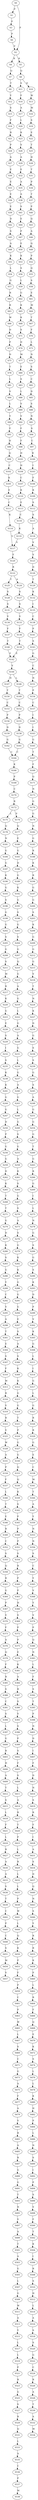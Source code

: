strict digraph  {
	S0 -> S1 [ label = P ];
	S0 -> S2 [ label = P ];
	S1 -> S3 [ label = P ];
	S2 -> S4 [ label = R ];
	S2 -> S5 [ label = K ];
	S3 -> S6 [ label = P ];
	S4 -> S7 [ label = Q ];
	S5 -> S8 [ label = Q ];
	S6 -> S2 [ label = P ];
	S7 -> S9 [ label = T ];
	S8 -> S10 [ label = D ];
	S8 -> S11 [ label = S ];
	S9 -> S12 [ label = Y ];
	S10 -> S13 [ label = W ];
	S11 -> S14 [ label = F ];
	S12 -> S15 [ label = S ];
	S13 -> S16 [ label = M ];
	S14 -> S17 [ label = A ];
	S15 -> S18 [ label = F ];
	S16 -> S19 [ label = S ];
	S17 -> S20 [ label = L ];
	S18 -> S21 [ label = R ];
	S19 -> S22 [ label = E ];
	S20 -> S23 [ label = K ];
	S21 -> S24 [ label = P ];
	S22 -> S25 [ label = T ];
	S23 -> S26 [ label = V ];
	S24 -> S27 [ label = A ];
	S25 -> S28 [ label = H ];
	S26 -> S29 [ label = A ];
	S27 -> S30 [ label = E ];
	S28 -> S31 [ label = T ];
	S29 -> S32 [ label = E ];
	S30 -> S33 [ label = E ];
	S31 -> S34 [ label = P ];
	S32 -> S35 [ label = A ];
	S33 -> S36 [ label = E ];
	S34 -> S37 [ label = T ];
	S35 -> S38 [ label = A ];
	S36 -> S39 [ label = E ];
	S37 -> S40 [ label = P ];
	S38 -> S41 [ label = S ];
	S39 -> S42 [ label = D ];
	S40 -> S43 [ label = Q ];
	S41 -> S44 [ label = E ];
	S42 -> S45 [ label = S ];
	S43 -> S46 [ label = A ];
	S44 -> S47 [ label = P ];
	S45 -> S48 [ label = A ];
	S46 -> S49 [ label = Q ];
	S47 -> S50 [ label = E ];
	S48 -> S51 [ label = K ];
	S49 -> S52 [ label = P ];
	S50 -> S53 [ label = K ];
	S51 -> S54 [ label = L ];
	S52 -> S55 [ label = Q ];
	S53 -> S56 [ label = S ];
	S54 -> S57 [ label = G ];
	S55 -> S58 [ label = S ];
	S56 -> S59 [ label = L ];
	S57 -> S60 [ label = R ];
	S58 -> S61 [ label = E ];
	S59 -> S62 [ label = G ];
	S60 -> S63 [ label = R ];
	S61 -> S64 [ label = M ];
	S62 -> S65 [ label = K ];
	S63 -> S66 [ label = W ];
	S64 -> S67 [ label = T ];
	S65 -> S68 [ label = K ];
	S66 -> S69 [ label = D ];
	S67 -> S70 [ label = F ];
	S68 -> S71 [ label = S ];
	S69 -> S72 [ label = P ];
	S70 -> S73 [ label = L ];
	S71 -> S74 [ label = D ];
	S72 -> S75 [ label = D ];
	S73 -> S76 [ label = N ];
	S74 -> S77 [ label = M ];
	S75 -> S78 [ label = T ];
	S76 -> S79 [ label = S ];
	S77 -> S80 [ label = E ];
	S78 -> S81 [ label = L ];
	S79 -> S82 [ label = C ];
	S80 -> S83 [ label = S ];
	S81 -> S84 [ label = V ];
	S82 -> S85 [ label = D ];
	S83 -> S86 [ label = L ];
	S84 -> S87 [ label = L ];
	S85 -> S88 [ label = S ];
	S86 -> S89 [ label = V ];
	S87 -> S90 [ label = Y ];
	S88 -> S91 [ label = N ];
	S89 -> S92 [ label = V ];
	S90 -> S93 [ label = F ];
	S91 -> S94 [ label = S ];
	S92 -> S95 [ label = F ];
	S93 -> S96 [ label = H ];
	S94 -> S97 [ label = C ];
	S95 -> S98 [ label = F ];
	S96 -> S99 [ label = Q ];
	S97 -> S100 [ label = R ];
	S98 -> S101 [ label = H ];
	S99 -> S102 [ label = C ];
	S100 -> S103 [ label = I ];
	S101 -> S104 [ label = H ];
	S102 -> S105 [ label = K ];
	S103 -> S106 [ label = F ];
	S104 -> S107 [ label = C ];
	S105 -> S108 [ label = E ];
	S106 -> S109 [ label = K ];
	S107 -> S110 [ label = K ];
	S108 -> S111 [ label = C ];
	S109 -> S112 [ label = S ];
	S110 -> S113 [ label = E ];
	S111 -> S114 [ label = K ];
	S112 -> S115 [ label = S ];
	S113 -> S116 [ label = C ];
	S114 -> S117 [ label = V ];
	S115 -> S118 [ label = A ];
	S116 -> S119 [ label = K ];
	S117 -> S120 [ label = F ];
	S118 -> S121 [ label = V ];
	S119 -> S117 [ label = V ];
	S120 -> S122 [ label = R ];
	S121 -> S123 [ label = V ];
	S122 -> S124 [ label = A ];
	S122 -> S125 [ label = T ];
	S123 -> S126 [ label = D ];
	S124 -> S127 [ label = S ];
	S125 -> S128 [ label = S ];
	S126 -> S129 [ label = T ];
	S127 -> S130 [ label = S ];
	S128 -> S131 [ label = S ];
	S129 -> S132 [ label = K ];
	S130 -> S133 [ label = V ];
	S131 -> S134 [ label = V ];
	S132 -> S135 [ label = I ];
	S133 -> S136 [ label = F ];
	S134 -> S137 [ label = F ];
	S135 -> S138 [ label = C ];
	S136 -> S139 [ label = T ];
	S137 -> S140 [ label = T ];
	S138 -> S141 [ label = P ];
	S139 -> S142 [ label = E ];
	S140 -> S142 [ label = E ];
	S141 -> S143 [ label = S ];
	S142 -> S144 [ label = V ];
	S143 -> S145 [ label = G ];
	S144 -> S146 [ label = L ];
	S144 -> S147 [ label = H ];
	S145 -> S148 [ label = C ];
	S146 -> S149 [ label = T ];
	S147 -> S150 [ label = T ];
	S148 -> S151 [ label = N ];
	S149 -> S152 [ label = C ];
	S150 -> S153 [ label = C ];
	S151 -> S154 [ label = P ];
	S152 -> S155 [ label = P ];
	S153 -> S156 [ label = P ];
	S154 -> S157 [ label = C ];
	S155 -> S158 [ label = D ];
	S156 -> S159 [ label = D ];
	S157 -> S160 [ label = I ];
	S158 -> S161 [ label = G ];
	S159 -> S162 [ label = G ];
	S160 -> S163 [ label = I ];
	S161 -> S164 [ label = C ];
	S162 -> S164 [ label = C ];
	S163 -> S165 [ label = G ];
	S164 -> S166 [ label = K ];
	S165 -> S167 [ label = T ];
	S166 -> S168 [ label = P ];
	S167 -> S169 [ label = F ];
	S168 -> S170 [ label = C ];
	S169 -> S171 [ label = Q ];
	S170 -> S172 [ label = R ];
	S171 -> S173 [ label = N ];
	S172 -> S174 [ label = P ];
	S172 -> S175 [ label = L ];
	S173 -> S176 [ label = G ];
	S174 -> S177 [ label = Q ];
	S175 -> S178 [ label = Q ];
	S176 -> S179 [ label = G ];
	S177 -> S180 [ label = E ];
	S178 -> S181 [ label = N ];
	S179 -> S182 [ label = N ];
	S180 -> S183 [ label = G ];
	S181 -> S184 [ label = G ];
	S182 -> S185 [ label = G ];
	S183 -> S186 [ label = D ];
	S184 -> S187 [ label = G ];
	S185 -> S188 [ label = R ];
	S186 -> S189 [ label = G ];
	S187 -> S190 [ label = K ];
	S188 -> S191 [ label = K ];
	S189 -> S192 [ label = K ];
	S190 -> S193 [ label = G ];
	S191 -> S194 [ label = R ];
	S192 -> S195 [ label = G ];
	S193 -> S196 [ label = S ];
	S194 -> S197 [ label = G ];
	S195 -> S198 [ label = S ];
	S196 -> S199 [ label = G ];
	S197 -> S200 [ label = G ];
	S198 -> S201 [ label = G ];
	S199 -> S202 [ label = G ];
	S200 -> S203 [ label = S ];
	S201 -> S204 [ label = S ];
	S202 -> S205 [ label = S ];
	S203 -> S206 [ label = K ];
	S204 -> S207 [ label = G ];
	S205 -> S208 [ label = G ];
	S206 -> S209 [ label = G ];
	S207 -> S210 [ label = Q ];
	S208 -> S211 [ label = S ];
	S209 -> S212 [ label = G ];
	S210 -> S213 [ label = G ];
	S211 -> S214 [ label = M ];
	S212 -> S215 [ label = G ];
	S213 -> S216 [ label = A ];
	S214 -> S217 [ label = R ];
	S215 -> S218 [ label = V ];
	S216 -> S219 [ label = G ];
	S217 -> S220 [ label = K ];
	S218 -> S221 [ label = T ];
	S219 -> S222 [ label = L ];
	S220 -> S223 [ label = G ];
	S221 -> S224 [ label = N ];
	S222 -> S225 [ label = G ];
	S223 -> S226 [ label = E ];
	S224 -> S227 [ label = K ];
	S225 -> S228 [ label = A ];
	S226 -> S229 [ label = S ];
	S227 -> S230 [ label = D ];
	S228 -> S231 [ label = G ];
	S229 -> S232 [ label = I ];
	S230 -> S233 [ label = G ];
	S231 -> S234 [ label = L ];
	S232 -> S235 [ label = S ];
	S233 -> S236 [ label = S ];
	S234 -> S237 [ label = G ];
	S235 -> S238 [ label = K ];
	S236 -> S239 [ label = S ];
	S237 -> S240 [ label = A ];
	S238 -> S241 [ label = K ];
	S239 -> S242 [ label = G ];
	S240 -> S243 [ label = G ];
	S241 -> S244 [ label = G ];
	S242 -> S245 [ label = S ];
	S243 -> S246 [ label = L ];
	S244 -> S247 [ label = G ];
	S245 -> S248 [ label = A ];
	S246 -> S249 [ label = G ];
	S247 -> S250 [ label = D ];
	S248 -> S251 [ label = G ];
	S249 -> S252 [ label = S ];
	S250 -> S253 [ label = P ];
	S251 -> S254 [ label = G ];
	S252 -> S255 [ label = G ];
	S253 -> S256 [ label = G ];
	S254 -> S257 [ label = G ];
	S255 -> S258 [ label = A ];
	S256 -> S259 [ label = G ];
	S257 -> S260 [ label = T ];
	S258 -> S261 [ label = K ];
	S259 -> S262 [ label = D ];
	S260 -> S263 [ label = G ];
	S261 -> S264 [ label = S ];
	S262 -> S265 [ label = K ];
	S263 -> S266 [ label = R ];
	S264 -> S267 [ label = G ];
	S265 -> S268 [ label = T ];
	S266 -> S269 [ label = G ];
	S267 -> S270 [ label = S ];
	S268 -> S271 [ label = T ];
	S269 -> S272 [ label = I ];
	S270 -> S273 [ label = A ];
	S271 -> S274 [ label = G ];
	S272 -> S275 [ label = L ];
	S273 -> S276 [ label = S ];
	S274 -> S277 [ label = D ];
	S275 -> S278 [ label = N ];
	S276 -> S279 [ label = G ];
	S277 -> S280 [ label = K ];
	S278 -> S281 [ label = G ];
	S279 -> S282 [ label = K ];
	S280 -> S283 [ label = S ];
	S281 -> S284 [ label = S ];
	S282 -> S285 [ label = K ];
	S283 -> S286 [ label = G ];
	S284 -> S287 [ label = G ];
	S285 -> S288 [ label = G ];
	S286 -> S289 [ label = Y ];
	S287 -> S290 [ label = S ];
	S288 -> S291 [ label = G ];
	S289 -> S292 [ label = C ];
	S290 -> S293 [ label = K ];
	S291 -> S294 [ label = G ];
	S292 -> S295 [ label = V ];
	S293 -> S296 [ label = D ];
	S294 -> S297 [ label = E ];
	S295 -> S298 [ label = A ];
	S296 -> S299 [ label = P ];
	S297 -> S300 [ label = S ];
	S298 -> S301 [ label = T ];
	S299 -> S302 [ label = V ];
	S300 -> S303 [ label = A ];
	S301 -> S304 [ label = E ];
	S302 -> S305 [ label = K ];
	S303 -> S306 [ label = S ];
	S304 -> S307 [ label = S ];
	S305 -> S308 [ label = G ];
	S306 -> S309 [ label = K ];
	S307 -> S310 [ label = F ];
	S308 -> S311 [ label = L ];
	S309 -> S312 [ label = K ];
	S310 -> S313 [ label = M ];
	S311 -> S314 [ label = I ];
	S312 -> S315 [ label = G ];
	S313 -> S316 [ label = R ];
	S314 -> S317 [ label = G ];
	S315 -> S318 [ label = G ];
	S316 -> S319 [ label = V ];
	S317 -> S320 [ label = L ];
	S318 -> S321 [ label = T ];
	S319 -> S322 [ label = R ];
	S320 -> S323 [ label = G ];
	S321 -> S324 [ label = P ];
	S322 -> S325 [ label = V ];
	S323 -> S326 [ label = R ];
	S324 -> S327 [ label = G ];
	S325 -> S328 [ label = W ];
	S326 -> S329 [ label = R ];
	S327 -> S330 [ label = G ];
	S328 -> S331 [ label = A ];
	S329 -> S332 [ label = G ];
	S330 -> S333 [ label = Q ];
	S331 -> S334 [ label = P ];
	S332 -> S335 [ label = E ];
	S333 -> S336 [ label = Q ];
	S334 -> S337 [ label = F ];
	S335 -> S338 [ label = C ];
	S336 -> S339 [ label = K ];
	S337 -> S340 [ label = L ];
	S338 -> S341 [ label = M ];
	S339 -> S342 [ label = S ];
	S340 -> S343 [ label = T ];
	S341 -> S344 [ label = T ];
	S342 -> S345 [ label = P ];
	S343 -> S346 [ label = E ];
	S344 -> S347 [ label = A ];
	S345 -> S348 [ label = P ];
	S346 -> S349 [ label = R ];
	S347 -> S350 [ label = Y ];
	S348 -> S351 [ label = P ];
	S349 -> S352 [ label = C ];
	S350 -> S353 [ label = N ];
	S351 -> S354 [ label = S ];
	S352 -> S355 [ label = S ];
	S353 -> S356 [ label = N ];
	S354 -> S357 [ label = R ];
	S355 -> S358 [ label = Q ];
	S356 -> S359 [ label = S ];
	S357 -> S360 [ label = P ];
	S358 -> S361 [ label = R ];
	S359 -> S362 [ label = C ];
	S360 -> S363 [ label = P ];
	S361 -> S364 [ label = G ];
	S362 -> S365 [ label = Y ];
	S363 -> S366 [ label = H ];
	S364 -> S367 [ label = P ];
	S365 -> S368 [ label = V ];
	S366 -> S369 [ label = S ];
	S367 -> S370 [ label = V ];
	S368 -> S371 [ label = Y ];
	S369 -> S372 [ label = P ];
	S370 -> S373 [ label = F ];
	S371 -> S374 [ label = V ];
	S372 -> S375 [ label = P ];
	S373 -> S376 [ label = A ];
	S374 -> S377 [ label = P ];
	S375 -> S378 [ label = E ];
	S376 -> S379 [ label = Q ];
	S377 -> S380 [ label = Q ];
	S378 -> S381 [ label = K ];
	S379 -> S382 [ label = F ];
	S380 -> S383 [ label = N ];
	S381 -> S384 [ label = A ];
	S382 -> S385 [ label = R ];
	S383 -> S386 [ label = L ];
	S384 -> S387 [ label = R ];
	S385 -> S388 [ label = S ];
	S386 -> S389 [ label = F ];
	S387 -> S390 [ label = S ];
	S388 -> S391 [ label = C ];
	S389 -> S392 [ label = S ];
	S390 -> S393 [ label = V ];
	S391 -> S394 [ label = S ];
	S392 -> S395 [ label = T ];
	S393 -> S396 [ label = S ];
	S394 -> S397 [ label = L ];
	S395 -> S398 [ label = P ];
	S396 -> S399 [ label = P ];
	S397 -> S400 [ label = G ];
	S398 -> S401 [ label = N ];
	S399 -> S402 [ label = S ];
	S400 -> S403 [ label = R ];
	S401 -> S404 [ label = D ];
	S402 -> S405 [ label = F ];
	S403 -> S406 [ label = H ];
	S404 -> S407 [ label = I ];
	S405 -> S408 [ label = S ];
	S406 -> S409 [ label = A ];
	S407 -> S410 [ label = F ];
	S408 -> S411 [ label = L ];
	S409 -> S412 [ label = T ];
	S410 -> S413 [ label = D ];
	S411 -> S414 [ label = A ];
	S412 -> S415 [ label = S ];
	S413 -> S416 [ label = N ];
	S414 -> S417 [ label = R ];
	S415 -> S418 [ label = L ];
	S416 -> S419 [ label = S ];
	S417 -> S420 [ label = T ];
	S418 -> S421 [ label = F ];
	S419 -> S422 [ label = R ];
	S420 -> S423 [ label = P ];
	S421 -> S424 [ label = L ];
	S422 -> S425 [ label = F ];
	S423 -> S426 [ label = L ];
	S424 -> S427 [ label = R ];
	S425 -> S428 [ label = I ];
	S426 -> S429 [ label = R ];
	S427 -> S430 [ label = A ];
	S428 -> S431 [ label = A ];
	S429 -> S432 [ label = L ];
	S430 -> S433 [ label = A ];
	S431 -> S434 [ label = S ];
	S432 -> S435 [ label = L ];
	S433 -> S436 [ label = S ];
	S434 -> S437 [ label = D ];
	S435 -> S438 [ label = P ];
	S436 -> S439 [ label = T ];
	S437 -> S440 [ label = Q ];
	S438 -> S441 [ label = W ];
	S439 -> S442 [ label = C ];
	S440 -> S443 [ label = N ];
	S441 -> S444 [ label = L ];
	S442 -> S445 [ label = P ];
	S443 -> S446 [ label = S ];
	S444 -> S447 [ label = Q ];
	S445 -> S448 [ label = C ];
	S446 -> S449 [ label = Y ];
	S447 -> S450 [ label = K ];
	S448 -> S451 [ label = S ];
	S449 -> S452 [ label = R ];
	S450 -> S453 [ label = P ];
	S451 -> S454 [ label = M ];
	S452 -> S455 [ label = R ];
	S453 -> S456 [ label = F ];
	S454 -> S457 [ label = V ];
	S455 -> S458 [ label = K ];
	S456 -> S459 [ label = P ];
	S458 -> S460 [ label = P ];
	S459 -> S461 [ label = C ];
	S460 -> S462 [ label = L ];
	S461 -> S463 [ label = P ];
	S462 -> S464 [ label = R ];
	S463 -> S465 [ label = W ];
	S464 -> S466 [ label = F ];
	S465 -> S467 [ label = L ];
	S466 -> S468 [ label = Q ];
	S467 -> S469 [ label = S ];
	S468 -> S470 [ label = E ];
	S469 -> S471 [ label = C ];
	S470 -> S472 [ label = K ];
	S471 -> S473 [ label = G ];
	S472 -> S474 [ label = S ];
	S473 -> S475 [ label = A ];
	S474 -> S476 [ label = L ];
	S475 -> S477 [ label = F ];
	S476 -> S478 [ label = L ];
	S477 -> S479 [ label = A ];
	S478 -> S480 [ label = K ];
	S479 -> S481 [ label = V ];
	S480 -> S482 [ label = H ];
	S481 -> S483 [ label = R ];
	S482 -> S484 [ label = P ];
	S483 -> S485 [ label = A ];
	S484 -> S486 [ label = L ];
	S485 -> S487 [ label = R ];
	S486 -> S488 [ label = N ];
	S487 -> S489 [ label = G ];
	S488 -> S490 [ label = S ];
	S489 -> S491 [ label = G ];
	S490 -> S492 [ label = I ];
	S491 -> S493 [ label = T ];
	S492 -> S494 [ label = P ];
	S493 -> S495 [ label = N ];
	S494 -> S496 [ label = S ];
	S495 -> S497 [ label = V ];
	S496 -> S498 [ label = V ];
	S497 -> S499 [ label = A ];
	S498 -> S500 [ label = F ];
	S499 -> S501 [ label = T ];
	S500 -> S502 [ label = T ];
	S501 -> S503 [ label = A ];
	S502 -> S504 [ label = K ];
	S503 -> S505 [ label = G ];
	S504 -> S506 [ label = I ];
	S505 -> S507 [ label = L ];
	S506 -> S508 [ label = R ];
	S507 -> S509 [ label = G ];
	S508 -> S510 [ label = S ];
	S509 -> S511 [ label = W ];
	S510 -> S512 [ label = H ];
	S511 -> S513 [ label = A ];
	S512 -> S514 [ label = L ];
	S513 -> S515 [ label = Y ];
	S514 -> S516 [ label = A ];
	S515 -> S517 [ label = L ];
	S516 -> S518 [ label = S ];
	S517 -> S519 [ label = L ];
	S518 -> S520 [ label = S ];
	S519 -> S521 [ label = P ];
	S520 -> S522 [ label = G ];
	S521 -> S523 [ label = R ];
	S522 -> S524 [ label = C ];
	S523 -> S525 [ label = G ];
	S524 -> S526 [ label = R ];
	S525 -> S527 [ label = S ];
	S526 -> S528 [ label = A ];
	S527 -> S529 [ label = R ];
	S528 -> S530 [ label = T ];
	S529 -> S531 [ label = Q ];
	S530 -> S532 [ label = A ];
	S531 -> S533 [ label = L ];
	S532 -> S534 [ label = M ];
	S533 -> S535 [ label = A ];
	S535 -> S536 [ label = C ];
	S536 -> S537 [ label = P ];
	S537 -> S538 [ label = M ];
}
